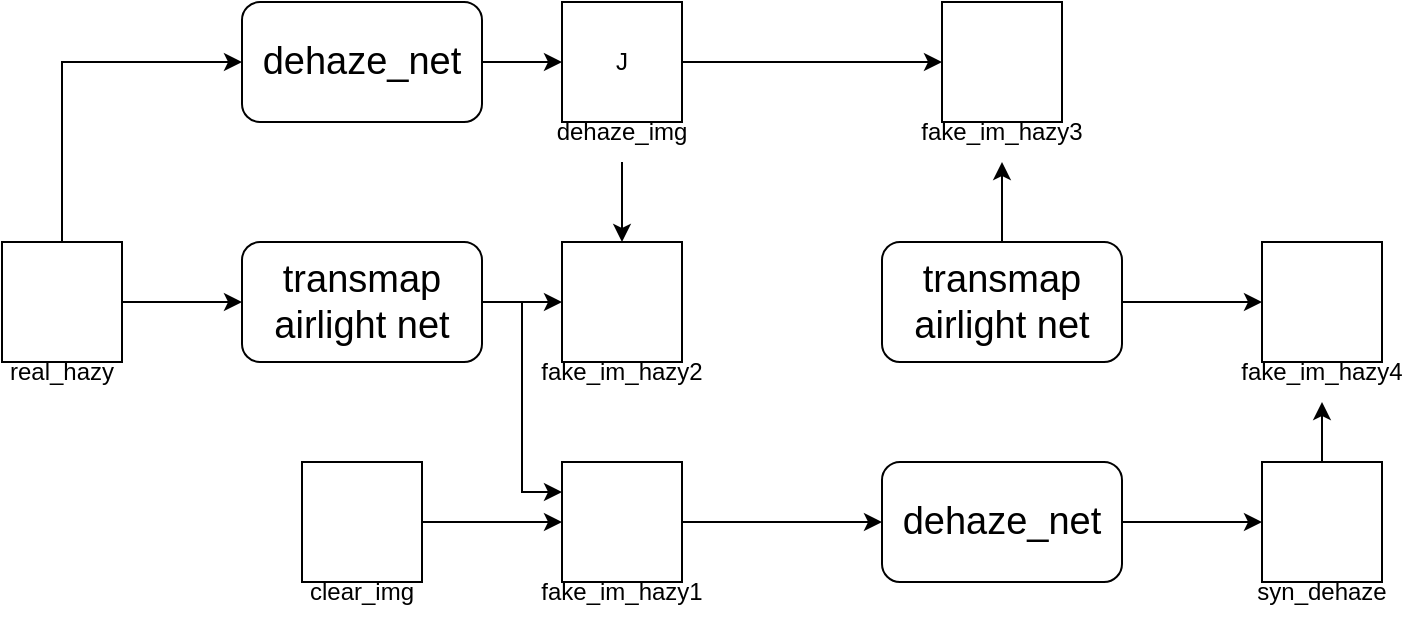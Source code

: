 <mxfile version="22.1.9" type="github">
  <diagram name="第 1 页" id="lIwK7g8RMB_DH358I-mW">
    <mxGraphModel dx="1434" dy="758" grid="1" gridSize="10" guides="1" tooltips="1" connect="1" arrows="1" fold="1" page="1" pageScale="1" pageWidth="827" pageHeight="1169" math="0" shadow="0">
      <root>
        <mxCell id="0" />
        <mxCell id="1" parent="0" />
        <mxCell id="tXbxcoKGRAKi_BX-7x5g-8" value="" style="edgeStyle=orthogonalEdgeStyle;rounded=0;orthogonalLoop=1;jettySize=auto;html=1;" edge="1" parent="1" source="tXbxcoKGRAKi_BX-7x5g-1">
          <mxGeometry relative="1" as="geometry">
            <mxPoint x="290" y="210" as="targetPoint" />
          </mxGeometry>
        </mxCell>
        <mxCell id="tXbxcoKGRAKi_BX-7x5g-1" value="&lt;font style=&quot;font-size: 19px;&quot;&gt;dehaze_net&lt;/font&gt;" style="rounded=1;whiteSpace=wrap;html=1;" vertex="1" parent="1">
          <mxGeometry x="130" y="180" width="120" height="60" as="geometry" />
        </mxCell>
        <mxCell id="tXbxcoKGRAKi_BX-7x5g-19" style="edgeStyle=orthogonalEdgeStyle;rounded=0;orthogonalLoop=1;jettySize=auto;html=1;exitX=1;exitY=0.5;exitDx=0;exitDy=0;" edge="1" parent="1" source="tXbxcoKGRAKi_BX-7x5g-9">
          <mxGeometry relative="1" as="geometry">
            <mxPoint x="290" y="330" as="targetPoint" />
          </mxGeometry>
        </mxCell>
        <mxCell id="tXbxcoKGRAKi_BX-7x5g-54" style="edgeStyle=orthogonalEdgeStyle;rounded=0;orthogonalLoop=1;jettySize=auto;html=1;exitX=1;exitY=0.5;exitDx=0;exitDy=0;entryX=0;entryY=0.25;entryDx=0;entryDy=0;" edge="1" parent="1" source="tXbxcoKGRAKi_BX-7x5g-9" target="tXbxcoKGRAKi_BX-7x5g-25">
          <mxGeometry relative="1" as="geometry" />
        </mxCell>
        <mxCell id="tXbxcoKGRAKi_BX-7x5g-9" value="&lt;font style=&quot;font-size: 19px;&quot;&gt;transmap&lt;br&gt;airlight net&lt;/font&gt;" style="rounded=1;whiteSpace=wrap;html=1;" vertex="1" parent="1">
          <mxGeometry x="130" y="300" width="120" height="60" as="geometry" />
        </mxCell>
        <mxCell id="tXbxcoKGRAKi_BX-7x5g-49" style="edgeStyle=orthogonalEdgeStyle;rounded=0;orthogonalLoop=1;jettySize=auto;html=1;exitX=1;exitY=0.5;exitDx=0;exitDy=0;entryX=0;entryY=0.5;entryDx=0;entryDy=0;" edge="1" parent="1" source="tXbxcoKGRAKi_BX-7x5g-13" target="tXbxcoKGRAKi_BX-7x5g-48">
          <mxGeometry relative="1" as="geometry" />
        </mxCell>
        <mxCell id="tXbxcoKGRAKi_BX-7x5g-13" value="J" style="whiteSpace=wrap;html=1;aspect=fixed;" vertex="1" parent="1">
          <mxGeometry x="290" y="180" width="60" height="60" as="geometry" />
        </mxCell>
        <mxCell id="tXbxcoKGRAKi_BX-7x5g-23" style="edgeStyle=orthogonalEdgeStyle;rounded=0;orthogonalLoop=1;jettySize=auto;html=1;exitX=0.5;exitY=1;exitDx=0;exitDy=0;entryX=0.5;entryY=0;entryDx=0;entryDy=0;" edge="1" parent="1" source="tXbxcoKGRAKi_BX-7x5g-15" target="tXbxcoKGRAKi_BX-7x5g-20">
          <mxGeometry relative="1" as="geometry" />
        </mxCell>
        <mxCell id="tXbxcoKGRAKi_BX-7x5g-15" value="dehaze_img" style="text;html=1;strokeColor=none;fillColor=none;align=center;verticalAlign=middle;whiteSpace=wrap;rounded=0;" vertex="1" parent="1">
          <mxGeometry x="290" y="230" width="60" height="30" as="geometry" />
        </mxCell>
        <mxCell id="tXbxcoKGRAKi_BX-7x5g-20" value="" style="whiteSpace=wrap;html=1;aspect=fixed;" vertex="1" parent="1">
          <mxGeometry x="290" y="300" width="60" height="60" as="geometry" />
        </mxCell>
        <mxCell id="tXbxcoKGRAKi_BX-7x5g-21" value="fake_im_hazy2" style="text;html=1;strokeColor=none;fillColor=none;align=center;verticalAlign=middle;whiteSpace=wrap;rounded=0;" vertex="1" parent="1">
          <mxGeometry x="290" y="350" width="60" height="30" as="geometry" />
        </mxCell>
        <mxCell id="tXbxcoKGRAKi_BX-7x5g-39" style="edgeStyle=orthogonalEdgeStyle;rounded=0;orthogonalLoop=1;jettySize=auto;html=1;exitX=1;exitY=0.5;exitDx=0;exitDy=0;entryX=0;entryY=0.5;entryDx=0;entryDy=0;" edge="1" parent="1" source="tXbxcoKGRAKi_BX-7x5g-25" target="tXbxcoKGRAKi_BX-7x5g-37">
          <mxGeometry relative="1" as="geometry" />
        </mxCell>
        <mxCell id="tXbxcoKGRAKi_BX-7x5g-25" value="" style="whiteSpace=wrap;html=1;aspect=fixed;" vertex="1" parent="1">
          <mxGeometry x="290" y="410" width="60" height="60" as="geometry" />
        </mxCell>
        <mxCell id="tXbxcoKGRAKi_BX-7x5g-28" value="fake_im_hazy1" style="text;html=1;strokeColor=none;fillColor=none;align=center;verticalAlign=middle;whiteSpace=wrap;rounded=0;" vertex="1" parent="1">
          <mxGeometry x="290" y="460" width="60" height="30" as="geometry" />
        </mxCell>
        <mxCell id="tXbxcoKGRAKi_BX-7x5g-32" style="edgeStyle=orthogonalEdgeStyle;rounded=0;orthogonalLoop=1;jettySize=auto;html=1;exitX=1;exitY=0.5;exitDx=0;exitDy=0;entryX=0;entryY=0.5;entryDx=0;entryDy=0;" edge="1" parent="1" source="tXbxcoKGRAKi_BX-7x5g-29" target="tXbxcoKGRAKi_BX-7x5g-25">
          <mxGeometry relative="1" as="geometry" />
        </mxCell>
        <mxCell id="tXbxcoKGRAKi_BX-7x5g-29" value="" style="whiteSpace=wrap;html=1;aspect=fixed;" vertex="1" parent="1">
          <mxGeometry x="160" y="410" width="60" height="60" as="geometry" />
        </mxCell>
        <mxCell id="tXbxcoKGRAKi_BX-7x5g-31" value="clear_img" style="text;html=1;strokeColor=none;fillColor=none;align=center;verticalAlign=middle;whiteSpace=wrap;rounded=0;" vertex="1" parent="1">
          <mxGeometry x="160" y="460" width="60" height="30" as="geometry" />
        </mxCell>
        <mxCell id="tXbxcoKGRAKi_BX-7x5g-36" style="edgeStyle=orthogonalEdgeStyle;rounded=0;orthogonalLoop=1;jettySize=auto;html=1;exitX=1;exitY=0.5;exitDx=0;exitDy=0;entryX=0;entryY=0.5;entryDx=0;entryDy=0;" edge="1" parent="1" source="tXbxcoKGRAKi_BX-7x5g-33" target="tXbxcoKGRAKi_BX-7x5g-9">
          <mxGeometry relative="1" as="geometry" />
        </mxCell>
        <mxCell id="tXbxcoKGRAKi_BX-7x5g-55" style="edgeStyle=orthogonalEdgeStyle;rounded=0;orthogonalLoop=1;jettySize=auto;html=1;exitX=0.5;exitY=0;exitDx=0;exitDy=0;entryX=0;entryY=0.5;entryDx=0;entryDy=0;" edge="1" parent="1" source="tXbxcoKGRAKi_BX-7x5g-33" target="tXbxcoKGRAKi_BX-7x5g-1">
          <mxGeometry relative="1" as="geometry" />
        </mxCell>
        <mxCell id="tXbxcoKGRAKi_BX-7x5g-33" value="" style="whiteSpace=wrap;html=1;aspect=fixed;" vertex="1" parent="1">
          <mxGeometry x="10" y="300" width="60" height="60" as="geometry" />
        </mxCell>
        <mxCell id="tXbxcoKGRAKi_BX-7x5g-34" value="real_hazy" style="text;html=1;strokeColor=none;fillColor=none;align=center;verticalAlign=middle;whiteSpace=wrap;rounded=0;" vertex="1" parent="1">
          <mxGeometry x="10" y="350" width="60" height="30" as="geometry" />
        </mxCell>
        <mxCell id="tXbxcoKGRAKi_BX-7x5g-40" style="edgeStyle=orthogonalEdgeStyle;rounded=0;orthogonalLoop=1;jettySize=auto;html=1;exitX=1;exitY=0.5;exitDx=0;exitDy=0;" edge="1" parent="1" source="tXbxcoKGRAKi_BX-7x5g-37">
          <mxGeometry relative="1" as="geometry">
            <mxPoint x="640" y="440" as="targetPoint" />
          </mxGeometry>
        </mxCell>
        <mxCell id="tXbxcoKGRAKi_BX-7x5g-37" value="&lt;font style=&quot;font-size: 19px;&quot;&gt;dehaze_net&lt;/font&gt;" style="rounded=1;whiteSpace=wrap;html=1;" vertex="1" parent="1">
          <mxGeometry x="450" y="410" width="120" height="60" as="geometry" />
        </mxCell>
        <mxCell id="tXbxcoKGRAKi_BX-7x5g-43" style="edgeStyle=orthogonalEdgeStyle;rounded=0;orthogonalLoop=1;jettySize=auto;html=1;exitX=1;exitY=0.5;exitDx=0;exitDy=0;" edge="1" parent="1" source="tXbxcoKGRAKi_BX-7x5g-38">
          <mxGeometry relative="1" as="geometry">
            <mxPoint x="640" y="330" as="targetPoint" />
          </mxGeometry>
        </mxCell>
        <mxCell id="tXbxcoKGRAKi_BX-7x5g-51" style="edgeStyle=orthogonalEdgeStyle;rounded=0;orthogonalLoop=1;jettySize=auto;html=1;exitX=0.5;exitY=0;exitDx=0;exitDy=0;entryX=0.5;entryY=1;entryDx=0;entryDy=0;" edge="1" parent="1" source="tXbxcoKGRAKi_BX-7x5g-38" target="tXbxcoKGRAKi_BX-7x5g-50">
          <mxGeometry relative="1" as="geometry" />
        </mxCell>
        <mxCell id="tXbxcoKGRAKi_BX-7x5g-38" value="&lt;font style=&quot;font-size: 19px;&quot;&gt;transmap&lt;br&gt;airlight net&lt;/font&gt;" style="rounded=1;whiteSpace=wrap;html=1;" vertex="1" parent="1">
          <mxGeometry x="450" y="300" width="120" height="60" as="geometry" />
        </mxCell>
        <mxCell id="tXbxcoKGRAKi_BX-7x5g-46" style="edgeStyle=orthogonalEdgeStyle;rounded=0;orthogonalLoop=1;jettySize=auto;html=1;exitX=0.5;exitY=0;exitDx=0;exitDy=0;" edge="1" parent="1" source="tXbxcoKGRAKi_BX-7x5g-41" target="tXbxcoKGRAKi_BX-7x5g-45">
          <mxGeometry relative="1" as="geometry" />
        </mxCell>
        <mxCell id="tXbxcoKGRAKi_BX-7x5g-41" value="" style="whiteSpace=wrap;html=1;aspect=fixed;" vertex="1" parent="1">
          <mxGeometry x="640" y="410" width="60" height="60" as="geometry" />
        </mxCell>
        <mxCell id="tXbxcoKGRAKi_BX-7x5g-42" value="syn_dehaze" style="text;html=1;strokeColor=none;fillColor=none;align=center;verticalAlign=middle;whiteSpace=wrap;rounded=0;" vertex="1" parent="1">
          <mxGeometry x="640" y="460" width="60" height="30" as="geometry" />
        </mxCell>
        <mxCell id="tXbxcoKGRAKi_BX-7x5g-44" value="" style="whiteSpace=wrap;html=1;aspect=fixed;" vertex="1" parent="1">
          <mxGeometry x="640" y="300" width="60" height="60" as="geometry" />
        </mxCell>
        <mxCell id="tXbxcoKGRAKi_BX-7x5g-45" value="fake_im_hazy4" style="text;html=1;strokeColor=none;fillColor=none;align=center;verticalAlign=middle;whiteSpace=wrap;rounded=0;" vertex="1" parent="1">
          <mxGeometry x="640" y="350" width="60" height="30" as="geometry" />
        </mxCell>
        <mxCell id="tXbxcoKGRAKi_BX-7x5g-48" value="" style="whiteSpace=wrap;html=1;aspect=fixed;" vertex="1" parent="1">
          <mxGeometry x="480" y="180" width="60" height="60" as="geometry" />
        </mxCell>
        <mxCell id="tXbxcoKGRAKi_BX-7x5g-50" value="fake_im_hazy3" style="text;html=1;strokeColor=none;fillColor=none;align=center;verticalAlign=middle;whiteSpace=wrap;rounded=0;" vertex="1" parent="1">
          <mxGeometry x="480" y="230" width="60" height="30" as="geometry" />
        </mxCell>
      </root>
    </mxGraphModel>
  </diagram>
</mxfile>
